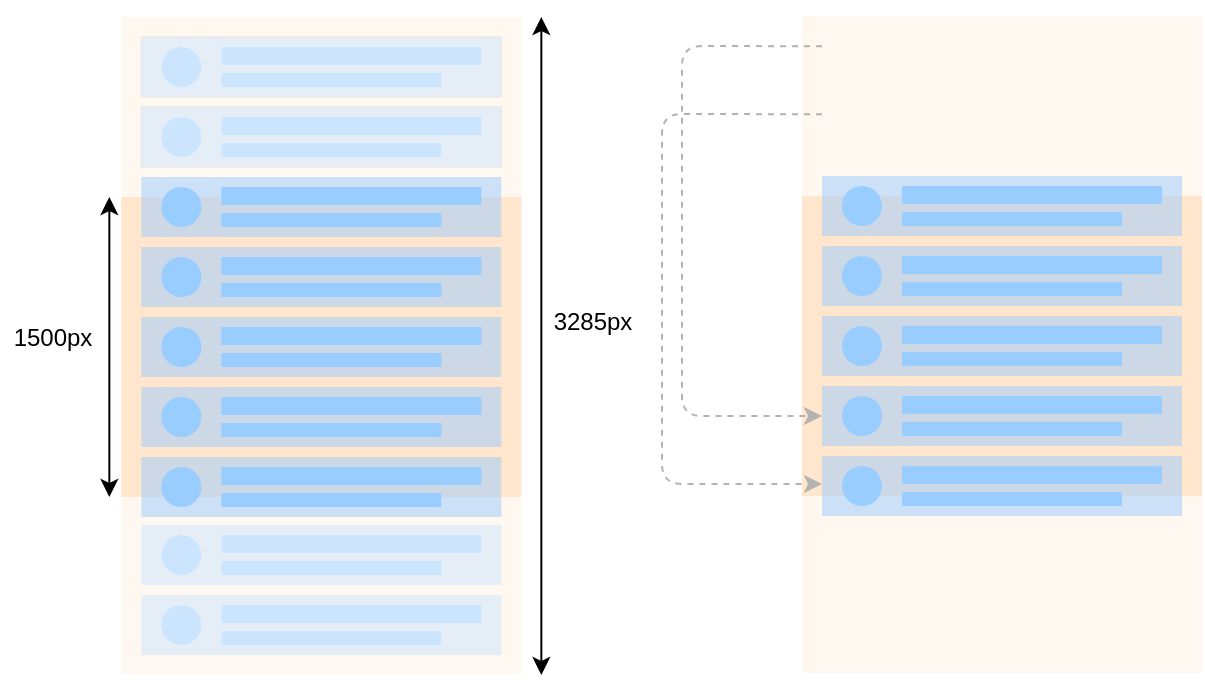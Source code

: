 <mxfile version="12.8.4" type="device"><diagram id="p4ANTDPqCRQUyjsEeMAJ" name="Page-1"><mxGraphModel dx="813" dy="458" grid="1" gridSize="10" guides="1" tooltips="1" connect="1" arrows="1" fold="1" page="1" pageScale="1" pageWidth="827" pageHeight="1169" math="0" shadow="0"><root><mxCell id="0"/><mxCell id="1" parent="0"/><mxCell id="5kXkZsDfTcPth_zwzRHy-77" value="" style="rounded=0;whiteSpace=wrap;html=1;strokeColor=none;fillColor=#ffe6cc;opacity=30;" parent="1" vertex="1"><mxGeometry x="430" y="97" width="200" height="328.5" as="geometry"/></mxCell><mxCell id="5kXkZsDfTcPth_zwzRHy-78" value="" style="rounded=0;whiteSpace=wrap;html=1;strokeColor=none;fillColor=#ffe6cc;" parent="1" vertex="1"><mxGeometry x="430" y="187" width="200" height="150" as="geometry"/></mxCell><mxCell id="5kXkZsDfTcPth_zwzRHy-71" value="" style="rounded=0;whiteSpace=wrap;html=1;strokeColor=none;fillColor=#ffe6cc;opacity=30;" parent="1" vertex="1"><mxGeometry x="89.67" y="97.5" width="200" height="328.5" as="geometry"/></mxCell><mxCell id="5kXkZsDfTcPth_zwzRHy-70" value="" style="rounded=0;whiteSpace=wrap;html=1;strokeColor=none;fillColor=#ffe6cc;" parent="1" vertex="1"><mxGeometry x="89.67" y="187.5" width="200" height="150" as="geometry"/></mxCell><mxCell id="5kXkZsDfTcPth_zwzRHy-1" value="" style="rounded=0;whiteSpace=wrap;html=1;fillColor=#CCE5FF;textOpacity=50;opacity=50;strokeColor=#E6E6E6;" parent="1" vertex="1"><mxGeometry x="99.67" y="107.5" width="180" height="30" as="geometry"/></mxCell><mxCell id="5kXkZsDfTcPth_zwzRHy-23" value="" style="ellipse;whiteSpace=wrap;html=1;fillColor=#CCE5FF;strokeColor=none;" parent="1" vertex="1"><mxGeometry x="109.67" y="112.5" width="20" height="20" as="geometry"/></mxCell><mxCell id="5kXkZsDfTcPth_zwzRHy-24" value="" style="rounded=0;whiteSpace=wrap;html=1;fillColor=#CCE5FF;strokeColor=none;" parent="1" vertex="1"><mxGeometry x="139.67" y="112.5" width="130" height="9" as="geometry"/></mxCell><mxCell id="5kXkZsDfTcPth_zwzRHy-25" value="" style="rounded=0;whiteSpace=wrap;html=1;fillColor=#CCE5FF;strokeColor=none;" parent="1" vertex="1"><mxGeometry x="139.67" y="125.5" width="110" height="7" as="geometry"/></mxCell><mxCell id="5kXkZsDfTcPth_zwzRHy-30" value="" style="rounded=0;whiteSpace=wrap;html=1;fillColor=#CCE5FF;textOpacity=50;opacity=50;strokeColor=#E6E6E6;" parent="1" vertex="1"><mxGeometry x="99.67" y="142.5" width="180" height="30" as="geometry"/></mxCell><mxCell id="5kXkZsDfTcPth_zwzRHy-31" value="" style="ellipse;whiteSpace=wrap;html=1;fillColor=#CCE5FF;strokeColor=none;" parent="1" vertex="1"><mxGeometry x="109.67" y="147.5" width="20" height="20" as="geometry"/></mxCell><mxCell id="5kXkZsDfTcPth_zwzRHy-32" value="" style="rounded=0;whiteSpace=wrap;html=1;fillColor=#CCE5FF;strokeColor=none;" parent="1" vertex="1"><mxGeometry x="139.67" y="147.5" width="130" height="9" as="geometry"/></mxCell><mxCell id="5kXkZsDfTcPth_zwzRHy-33" value="" style="rounded=0;whiteSpace=wrap;html=1;fillColor=#CCE5FF;strokeColor=none;" parent="1" vertex="1"><mxGeometry x="139.67" y="160.5" width="110" height="7" as="geometry"/></mxCell><mxCell id="5kXkZsDfTcPth_zwzRHy-34" value="" style="rounded=0;whiteSpace=wrap;html=1;fillColor=#99CCFF;textOpacity=50;opacity=50;strokeColor=none;" parent="1" vertex="1"><mxGeometry x="99.67" y="177.5" width="180" height="30" as="geometry"/></mxCell><mxCell id="5kXkZsDfTcPth_zwzRHy-35" value="" style="ellipse;whiteSpace=wrap;html=1;fillColor=#99CCFF;strokeColor=none;" parent="1" vertex="1"><mxGeometry x="109.67" y="182.5" width="20" height="20" as="geometry"/></mxCell><mxCell id="5kXkZsDfTcPth_zwzRHy-36" value="" style="rounded=0;whiteSpace=wrap;html=1;fillColor=#99CCFF;strokeColor=none;" parent="1" vertex="1"><mxGeometry x="139.67" y="182.5" width="130" height="9" as="geometry"/></mxCell><mxCell id="5kXkZsDfTcPth_zwzRHy-37" value="" style="rounded=0;whiteSpace=wrap;html=1;fillColor=#99CCFF;strokeColor=none;" parent="1" vertex="1"><mxGeometry x="139.67" y="195.5" width="110" height="7" as="geometry"/></mxCell><mxCell id="5kXkZsDfTcPth_zwzRHy-38" value="" style="rounded=0;whiteSpace=wrap;html=1;fillColor=#99CCFF;textOpacity=50;opacity=50;strokeColor=none;" parent="1" vertex="1"><mxGeometry x="99.67" y="212.5" width="180" height="30" as="geometry"/></mxCell><mxCell id="5kXkZsDfTcPth_zwzRHy-39" value="" style="ellipse;whiteSpace=wrap;html=1;fillColor=#99CCFF;strokeColor=none;" parent="1" vertex="1"><mxGeometry x="109.67" y="217.5" width="20" height="20" as="geometry"/></mxCell><mxCell id="5kXkZsDfTcPth_zwzRHy-40" value="" style="rounded=0;whiteSpace=wrap;html=1;fillColor=#99CCFF;strokeColor=none;" parent="1" vertex="1"><mxGeometry x="139.67" y="217.5" width="130" height="9" as="geometry"/></mxCell><mxCell id="5kXkZsDfTcPth_zwzRHy-41" value="" style="rounded=0;whiteSpace=wrap;html=1;fillColor=#99CCFF;strokeColor=none;" parent="1" vertex="1"><mxGeometry x="139.67" y="230.5" width="110" height="7" as="geometry"/></mxCell><mxCell id="5kXkZsDfTcPth_zwzRHy-42" value="" style="rounded=0;whiteSpace=wrap;html=1;fillColor=#99CCFF;textOpacity=50;opacity=50;strokeColor=none;" parent="1" vertex="1"><mxGeometry x="99.67" y="247.5" width="180" height="30" as="geometry"/></mxCell><mxCell id="5kXkZsDfTcPth_zwzRHy-43" value="" style="ellipse;whiteSpace=wrap;html=1;fillColor=#99CCFF;strokeColor=none;" parent="1" vertex="1"><mxGeometry x="109.67" y="252.5" width="20" height="20" as="geometry"/></mxCell><mxCell id="5kXkZsDfTcPth_zwzRHy-44" value="" style="rounded=0;whiteSpace=wrap;html=1;fillColor=#99CCFF;strokeColor=none;" parent="1" vertex="1"><mxGeometry x="139.67" y="252.5" width="130" height="9" as="geometry"/></mxCell><mxCell id="5kXkZsDfTcPth_zwzRHy-45" value="" style="rounded=0;whiteSpace=wrap;html=1;fillColor=#99CCFF;strokeColor=none;" parent="1" vertex="1"><mxGeometry x="139.67" y="265.5" width="110" height="7" as="geometry"/></mxCell><mxCell id="5kXkZsDfTcPth_zwzRHy-46" value="" style="rounded=0;whiteSpace=wrap;html=1;fillColor=#99CCFF;textOpacity=50;opacity=50;strokeColor=none;" parent="1" vertex="1"><mxGeometry x="99.67" y="282.5" width="180" height="30" as="geometry"/></mxCell><mxCell id="5kXkZsDfTcPth_zwzRHy-47" value="" style="ellipse;whiteSpace=wrap;html=1;fillColor=#99CCFF;strokeColor=none;" parent="1" vertex="1"><mxGeometry x="109.67" y="287.5" width="20" height="20" as="geometry"/></mxCell><mxCell id="5kXkZsDfTcPth_zwzRHy-48" value="" style="rounded=0;whiteSpace=wrap;html=1;fillColor=#99CCFF;strokeColor=none;" parent="1" vertex="1"><mxGeometry x="139.67" y="287.5" width="130" height="9" as="geometry"/></mxCell><mxCell id="5kXkZsDfTcPth_zwzRHy-49" value="" style="rounded=0;whiteSpace=wrap;html=1;fillColor=#99CCFF;strokeColor=none;" parent="1" vertex="1"><mxGeometry x="139.67" y="300.5" width="110" height="7" as="geometry"/></mxCell><mxCell id="5kXkZsDfTcPth_zwzRHy-50" value="" style="rounded=0;whiteSpace=wrap;html=1;fillColor=#99CCFF;textOpacity=50;opacity=50;strokeColor=none;" parent="1" vertex="1"><mxGeometry x="99.67" y="317.5" width="180" height="30" as="geometry"/></mxCell><mxCell id="5kXkZsDfTcPth_zwzRHy-51" value="" style="ellipse;whiteSpace=wrap;html=1;fillColor=#99CCFF;strokeColor=none;" parent="1" vertex="1"><mxGeometry x="109.67" y="322.5" width="20" height="20" as="geometry"/></mxCell><mxCell id="5kXkZsDfTcPth_zwzRHy-52" value="" style="rounded=0;whiteSpace=wrap;html=1;fillColor=#99CCFF;strokeColor=none;" parent="1" vertex="1"><mxGeometry x="139.67" y="322.5" width="130" height="9" as="geometry"/></mxCell><mxCell id="5kXkZsDfTcPth_zwzRHy-53" value="" style="rounded=0;whiteSpace=wrap;html=1;fillColor=#99CCFF;strokeColor=none;" parent="1" vertex="1"><mxGeometry x="139.67" y="335.5" width="110" height="7" as="geometry"/></mxCell><mxCell id="5kXkZsDfTcPth_zwzRHy-62" value="" style="rounded=0;whiteSpace=wrap;html=1;fillColor=#CCE5FF;textOpacity=50;opacity=50;strokeColor=none;" parent="1" vertex="1"><mxGeometry x="99.67" y="351.5" width="180" height="30" as="geometry"/></mxCell><mxCell id="5kXkZsDfTcPth_zwzRHy-63" value="" style="ellipse;whiteSpace=wrap;html=1;fillColor=#CCE5FF;strokeColor=none;" parent="1" vertex="1"><mxGeometry x="109.67" y="356.5" width="20" height="20" as="geometry"/></mxCell><mxCell id="5kXkZsDfTcPth_zwzRHy-64" value="" style="rounded=0;whiteSpace=wrap;html=1;fillColor=#CCE5FF;strokeColor=none;" parent="1" vertex="1"><mxGeometry x="139.67" y="356.5" width="130" height="9" as="geometry"/></mxCell><mxCell id="5kXkZsDfTcPth_zwzRHy-65" value="" style="rounded=0;whiteSpace=wrap;html=1;fillColor=#CCE5FF;strokeColor=none;" parent="1" vertex="1"><mxGeometry x="139.67" y="369.5" width="110" height="7" as="geometry"/></mxCell><mxCell id="5kXkZsDfTcPth_zwzRHy-66" value="" style="rounded=0;whiteSpace=wrap;html=1;fillColor=#CCE5FF;textOpacity=50;opacity=50;strokeColor=none;" parent="1" vertex="1"><mxGeometry x="99.67" y="386.5" width="180" height="30" as="geometry"/></mxCell><mxCell id="5kXkZsDfTcPth_zwzRHy-67" value="" style="ellipse;whiteSpace=wrap;html=1;fillColor=#CCE5FF;strokeColor=none;" parent="1" vertex="1"><mxGeometry x="109.67" y="391.5" width="20" height="20" as="geometry"/></mxCell><mxCell id="5kXkZsDfTcPth_zwzRHy-68" value="" style="rounded=0;whiteSpace=wrap;html=1;fillColor=#CCE5FF;strokeColor=none;" parent="1" vertex="1"><mxGeometry x="139.67" y="391.5" width="130" height="9" as="geometry"/></mxCell><mxCell id="5kXkZsDfTcPth_zwzRHy-69" value="" style="rounded=0;whiteSpace=wrap;html=1;fillColor=#CCE5FF;strokeColor=none;" parent="1" vertex="1"><mxGeometry x="139.67" y="404.5" width="110" height="7" as="geometry"/></mxCell><mxCell id="5kXkZsDfTcPth_zwzRHy-72" value="" style="endArrow=classic;startArrow=classic;html=1;" parent="1" edge="1"><mxGeometry width="50" height="50" relative="1" as="geometry"><mxPoint x="299.67" y="426.5" as="sourcePoint"/><mxPoint x="299.67" y="97.5" as="targetPoint"/></mxGeometry></mxCell><mxCell id="5kXkZsDfTcPth_zwzRHy-74" value="3285px" style="text;html=1;align=center;verticalAlign=middle;resizable=0;points=[];autosize=1;" parent="1" vertex="1"><mxGeometry x="300" y="239.5" width="50" height="20" as="geometry"/></mxCell><mxCell id="5kXkZsDfTcPth_zwzRHy-75" value="" style="endArrow=classic;startArrow=classic;html=1;" parent="1" edge="1"><mxGeometry width="50" height="50" relative="1" as="geometry"><mxPoint x="83.67" y="337.5" as="sourcePoint"/><mxPoint x="83.67" y="187.5" as="targetPoint"/></mxGeometry></mxCell><mxCell id="5kXkZsDfTcPth_zwzRHy-76" value="1500px" style="text;html=1;align=center;verticalAlign=middle;resizable=0;points=[];autosize=1;" parent="1" vertex="1"><mxGeometry x="29.67" y="247.5" width="50" height="20" as="geometry"/></mxCell><mxCell id="5kXkZsDfTcPth_zwzRHy-87" value="" style="rounded=0;whiteSpace=wrap;html=1;fillColor=#99CCFF;textOpacity=50;opacity=50;strokeColor=none;" parent="1" vertex="1"><mxGeometry x="440" y="177" width="180" height="30" as="geometry"/></mxCell><mxCell id="5kXkZsDfTcPth_zwzRHy-88" value="" style="ellipse;whiteSpace=wrap;html=1;fillColor=#99CCFF;strokeColor=none;" parent="1" vertex="1"><mxGeometry x="450" y="182" width="20" height="20" as="geometry"/></mxCell><mxCell id="5kXkZsDfTcPth_zwzRHy-89" value="" style="rounded=0;whiteSpace=wrap;html=1;fillColor=#99CCFF;strokeColor=none;" parent="1" vertex="1"><mxGeometry x="480" y="182" width="130" height="9" as="geometry"/></mxCell><mxCell id="5kXkZsDfTcPth_zwzRHy-90" value="" style="rounded=0;whiteSpace=wrap;html=1;fillColor=#99CCFF;strokeColor=none;" parent="1" vertex="1"><mxGeometry x="480" y="195" width="110" height="7" as="geometry"/></mxCell><mxCell id="5kXkZsDfTcPth_zwzRHy-91" value="" style="rounded=0;whiteSpace=wrap;html=1;fillColor=#99CCFF;textOpacity=50;opacity=50;strokeColor=none;" parent="1" vertex="1"><mxGeometry x="440" y="212" width="180" height="30" as="geometry"/></mxCell><mxCell id="5kXkZsDfTcPth_zwzRHy-92" value="" style="ellipse;whiteSpace=wrap;html=1;fillColor=#99CCFF;strokeColor=none;" parent="1" vertex="1"><mxGeometry x="450" y="217" width="20" height="20" as="geometry"/></mxCell><mxCell id="5kXkZsDfTcPth_zwzRHy-93" value="" style="rounded=0;whiteSpace=wrap;html=1;fillColor=#99CCFF;strokeColor=none;" parent="1" vertex="1"><mxGeometry x="480" y="217" width="130" height="9" as="geometry"/></mxCell><mxCell id="5kXkZsDfTcPth_zwzRHy-94" value="" style="rounded=0;whiteSpace=wrap;html=1;fillColor=#99CCFF;strokeColor=none;" parent="1" vertex="1"><mxGeometry x="480" y="230" width="110" height="7" as="geometry"/></mxCell><mxCell id="5kXkZsDfTcPth_zwzRHy-95" value="" style="rounded=0;whiteSpace=wrap;html=1;fillColor=#99CCFF;textOpacity=50;opacity=50;strokeColor=none;" parent="1" vertex="1"><mxGeometry x="440" y="247" width="180" height="30" as="geometry"/></mxCell><mxCell id="5kXkZsDfTcPth_zwzRHy-96" value="" style="ellipse;whiteSpace=wrap;html=1;fillColor=#99CCFF;strokeColor=none;" parent="1" vertex="1"><mxGeometry x="450" y="252" width="20" height="20" as="geometry"/></mxCell><mxCell id="5kXkZsDfTcPth_zwzRHy-97" value="" style="rounded=0;whiteSpace=wrap;html=1;fillColor=#99CCFF;strokeColor=none;" parent="1" vertex="1"><mxGeometry x="480" y="252" width="130" height="9" as="geometry"/></mxCell><mxCell id="5kXkZsDfTcPth_zwzRHy-98" value="" style="rounded=0;whiteSpace=wrap;html=1;fillColor=#99CCFF;strokeColor=none;" parent="1" vertex="1"><mxGeometry x="480" y="265" width="110" height="7" as="geometry"/></mxCell><mxCell id="5kXkZsDfTcPth_zwzRHy-99" value="" style="rounded=0;whiteSpace=wrap;html=1;fillColor=#99CCFF;textOpacity=50;opacity=50;strokeColor=none;" parent="1" vertex="1"><mxGeometry x="440" y="282" width="180" height="30" as="geometry"/></mxCell><mxCell id="5kXkZsDfTcPth_zwzRHy-100" value="" style="ellipse;whiteSpace=wrap;html=1;fillColor=#99CCFF;strokeColor=none;" parent="1" vertex="1"><mxGeometry x="450" y="287" width="20" height="20" as="geometry"/></mxCell><mxCell id="5kXkZsDfTcPth_zwzRHy-101" value="" style="rounded=0;whiteSpace=wrap;html=1;fillColor=#99CCFF;strokeColor=none;" parent="1" vertex="1"><mxGeometry x="480" y="287" width="130" height="9" as="geometry"/></mxCell><mxCell id="5kXkZsDfTcPth_zwzRHy-102" value="" style="rounded=0;whiteSpace=wrap;html=1;fillColor=#99CCFF;strokeColor=none;" parent="1" vertex="1"><mxGeometry x="480" y="300" width="110" height="7" as="geometry"/></mxCell><mxCell id="5kXkZsDfTcPth_zwzRHy-103" value="" style="rounded=0;whiteSpace=wrap;html=1;fillColor=#99CCFF;textOpacity=50;opacity=50;strokeColor=none;" parent="1" vertex="1"><mxGeometry x="440" y="317" width="180" height="30" as="geometry"/></mxCell><mxCell id="5kXkZsDfTcPth_zwzRHy-104" value="" style="ellipse;whiteSpace=wrap;html=1;fillColor=#99CCFF;strokeColor=none;" parent="1" vertex="1"><mxGeometry x="450" y="322" width="20" height="20" as="geometry"/></mxCell><mxCell id="5kXkZsDfTcPth_zwzRHy-105" value="" style="rounded=0;whiteSpace=wrap;html=1;fillColor=#99CCFF;strokeColor=none;" parent="1" vertex="1"><mxGeometry x="480" y="322" width="130" height="9" as="geometry"/></mxCell><mxCell id="5kXkZsDfTcPth_zwzRHy-106" value="" style="rounded=0;whiteSpace=wrap;html=1;fillColor=#99CCFF;strokeColor=none;" parent="1" vertex="1"><mxGeometry x="480" y="335" width="110" height="7" as="geometry"/></mxCell><mxCell id="5kXkZsDfTcPth_zwzRHy-120" value="" style="endArrow=classic;html=1;entryX=0;entryY=0.5;entryDx=0;entryDy=0;exitX=0.05;exitY=0.046;exitDx=0;exitDy=0;exitPerimeter=0;dashed=1;strokeColor=#B3B3B3;" parent="1" source="5kXkZsDfTcPth_zwzRHy-77" target="5kXkZsDfTcPth_zwzRHy-99" edge="1"><mxGeometry width="50" height="50" relative="1" as="geometry"><mxPoint x="340" y="210" as="sourcePoint"/><mxPoint x="390" y="160" as="targetPoint"/><Array as="points"><mxPoint x="370" y="112"/><mxPoint x="370" y="297"/></Array></mxGeometry></mxCell><mxCell id="5kXkZsDfTcPth_zwzRHy-121" value="" style="endArrow=classic;html=1;entryX=0;entryY=0.5;entryDx=0;entryDy=0;exitX=0.05;exitY=0.046;exitDx=0;exitDy=0;exitPerimeter=0;dashed=1;strokeColor=#B3B3B3;" parent="1" edge="1"><mxGeometry width="50" height="50" relative="1" as="geometry"><mxPoint x="440" y="146.111" as="sourcePoint"/><mxPoint x="440" y="331" as="targetPoint"/><Array as="points"><mxPoint x="360" y="146"/><mxPoint x="360" y="331"/></Array></mxGeometry></mxCell></root></mxGraphModel></diagram></mxfile>